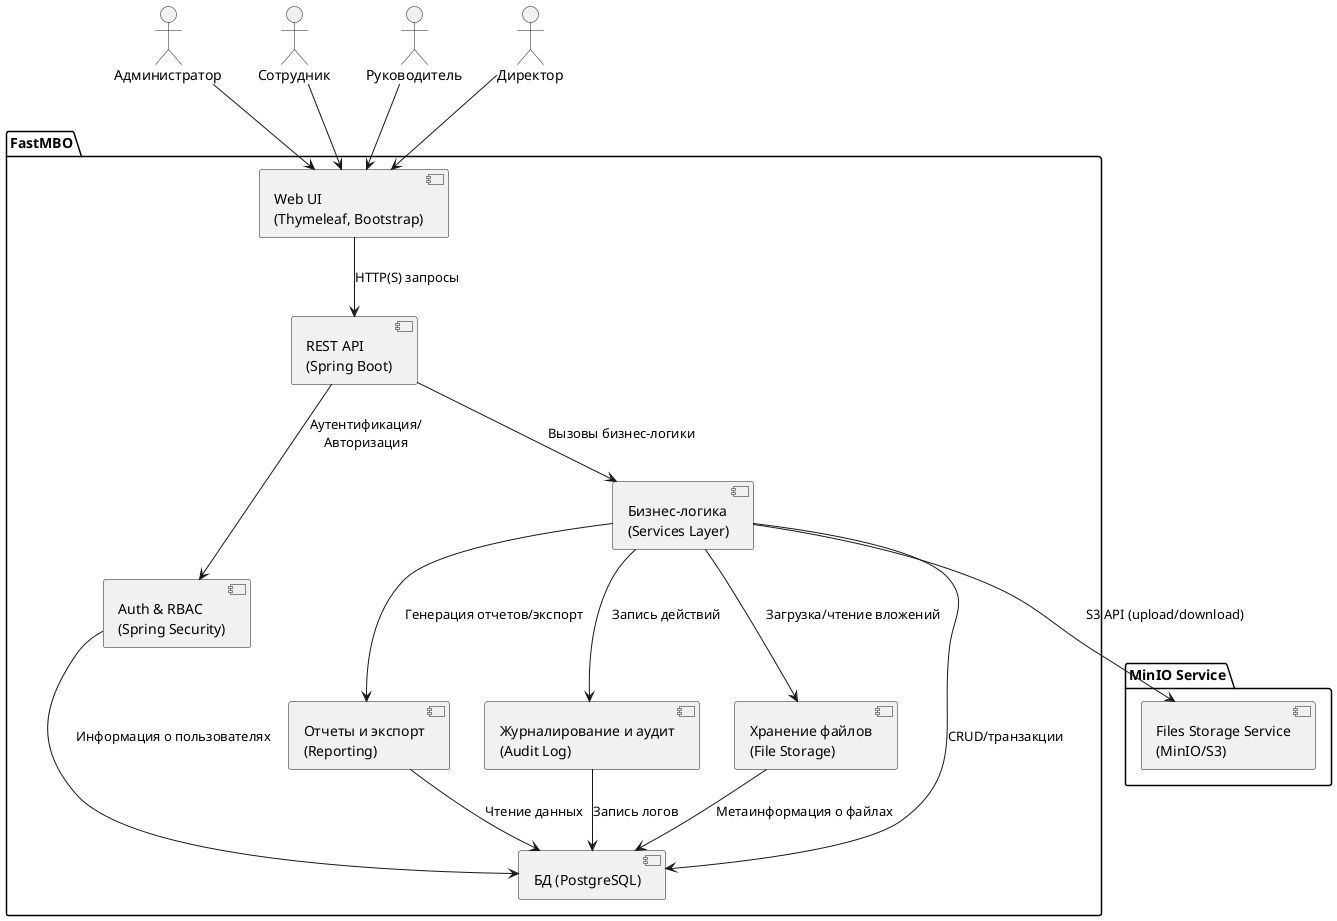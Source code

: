 @startuml
' Компонентная диаграмма FastMBO

package "FastMBO" {
  [Web UI\n(Thymeleaf, Bootstrap)] as UI
  [REST API\n(Spring Boot)] as API
  [Auth & RBAC\n(Spring Security)] as Auth
  [Бизнес-логика\n(Services Layer)] as Services
  [Отчеты и экспорт\n(Reporting)] as Reporting
  [Журналирование и аудит\n(Audit Log)] as Audit
  [Хранение файлов\n(File Storage)] as Files
  [БД (PostgreSQL)] as DB
}

package "MinIO Service" {
    [Files Storage Service\n(MinIO/S3)] as MinIO
}
Services --> MinIO : S3 API (upload/download)

actor Admin as "Администратор"
actor Employee as "Сотрудник"
actor Leader as "Руководитель"
actor Director as "Директор"

' Внешние взаимодействия
Admin    --> UI
Employee --> UI
Leader   --> UI
Director --> UI

' Внутренние взаимодействия
UI --> API : HTTP(S) запросы
API --> Auth : Аутентификация/\nАвторизация
API --> Services : Вызовы бизнес-логики
Services --> DB : CRUD/транзакции
Services --> Audit : Запись действий
Services --> Files : Загрузка/чтение вложений
Services --> Reporting : Генерация отчетов/экспорт
Reporting --> DB : Чтение данных
Audit --> DB : Запись логов
Files --> DB : Метаинформация о файлах
Auth --> DB : Информация о пользователях

@enduml